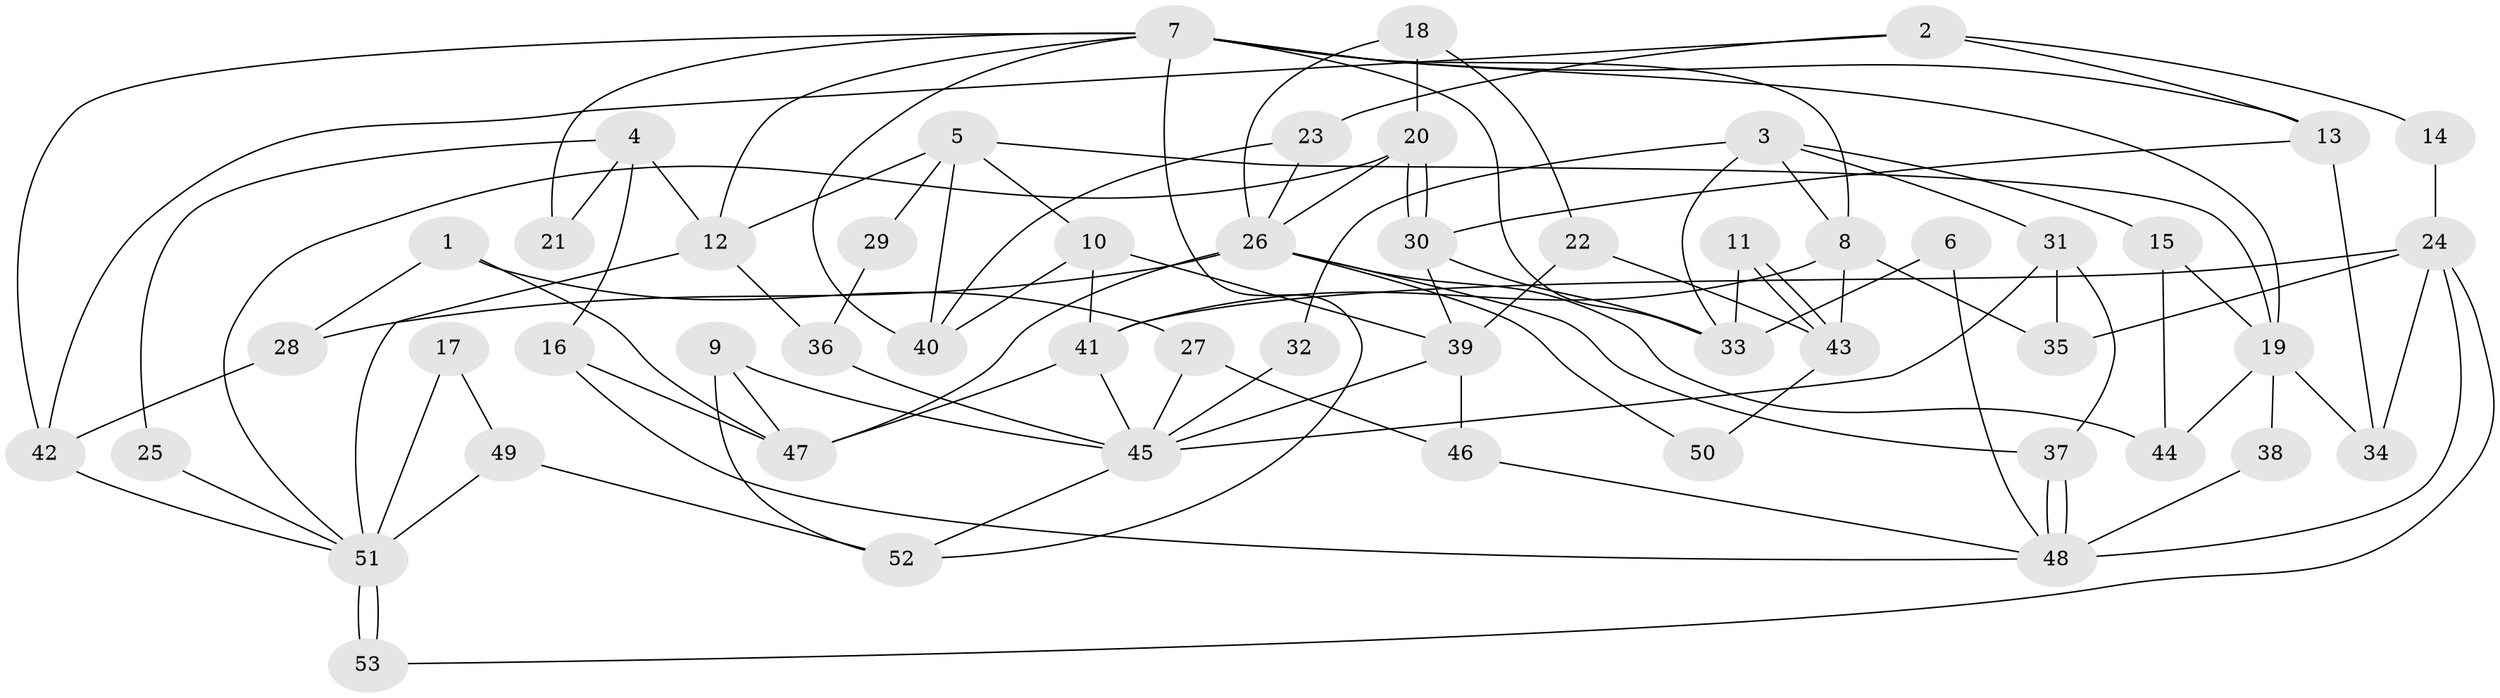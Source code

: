 // Generated by graph-tools (version 1.1) at 2025/11/02/27/25 16:11:19]
// undirected, 53 vertices, 106 edges
graph export_dot {
graph [start="1"]
  node [color=gray90,style=filled];
  1;
  2;
  3;
  4;
  5;
  6;
  7;
  8;
  9;
  10;
  11;
  12;
  13;
  14;
  15;
  16;
  17;
  18;
  19;
  20;
  21;
  22;
  23;
  24;
  25;
  26;
  27;
  28;
  29;
  30;
  31;
  32;
  33;
  34;
  35;
  36;
  37;
  38;
  39;
  40;
  41;
  42;
  43;
  44;
  45;
  46;
  47;
  48;
  49;
  50;
  51;
  52;
  53;
  1 -- 28;
  1 -- 47;
  1 -- 27;
  2 -- 13;
  2 -- 42;
  2 -- 14;
  2 -- 23;
  3 -- 8;
  3 -- 33;
  3 -- 15;
  3 -- 31;
  3 -- 32;
  4 -- 12;
  4 -- 16;
  4 -- 21;
  4 -- 25;
  5 -- 19;
  5 -- 40;
  5 -- 10;
  5 -- 12;
  5 -- 29;
  6 -- 48;
  6 -- 33;
  7 -- 40;
  7 -- 12;
  7 -- 8;
  7 -- 13;
  7 -- 19;
  7 -- 21;
  7 -- 33;
  7 -- 42;
  7 -- 52;
  8 -- 43;
  8 -- 35;
  8 -- 41;
  9 -- 52;
  9 -- 45;
  9 -- 47;
  10 -- 41;
  10 -- 39;
  10 -- 40;
  11 -- 43;
  11 -- 43;
  11 -- 33;
  12 -- 51;
  12 -- 36;
  13 -- 30;
  13 -- 34;
  14 -- 24;
  15 -- 19;
  15 -- 44;
  16 -- 48;
  16 -- 47;
  17 -- 49;
  17 -- 51;
  18 -- 20;
  18 -- 26;
  18 -- 22;
  19 -- 34;
  19 -- 38;
  19 -- 44;
  20 -- 30;
  20 -- 30;
  20 -- 26;
  20 -- 51;
  22 -- 39;
  22 -- 43;
  23 -- 26;
  23 -- 40;
  24 -- 35;
  24 -- 48;
  24 -- 34;
  24 -- 41;
  24 -- 53;
  25 -- 51;
  26 -- 47;
  26 -- 44;
  26 -- 28;
  26 -- 37;
  26 -- 50;
  27 -- 45;
  27 -- 46;
  28 -- 42;
  29 -- 36;
  30 -- 39;
  30 -- 33;
  31 -- 37;
  31 -- 35;
  31 -- 45;
  32 -- 45;
  36 -- 45;
  37 -- 48;
  37 -- 48;
  38 -- 48;
  39 -- 45;
  39 -- 46;
  41 -- 45;
  41 -- 47;
  42 -- 51;
  43 -- 50;
  45 -- 52;
  46 -- 48;
  49 -- 51;
  49 -- 52;
  51 -- 53;
  51 -- 53;
}
